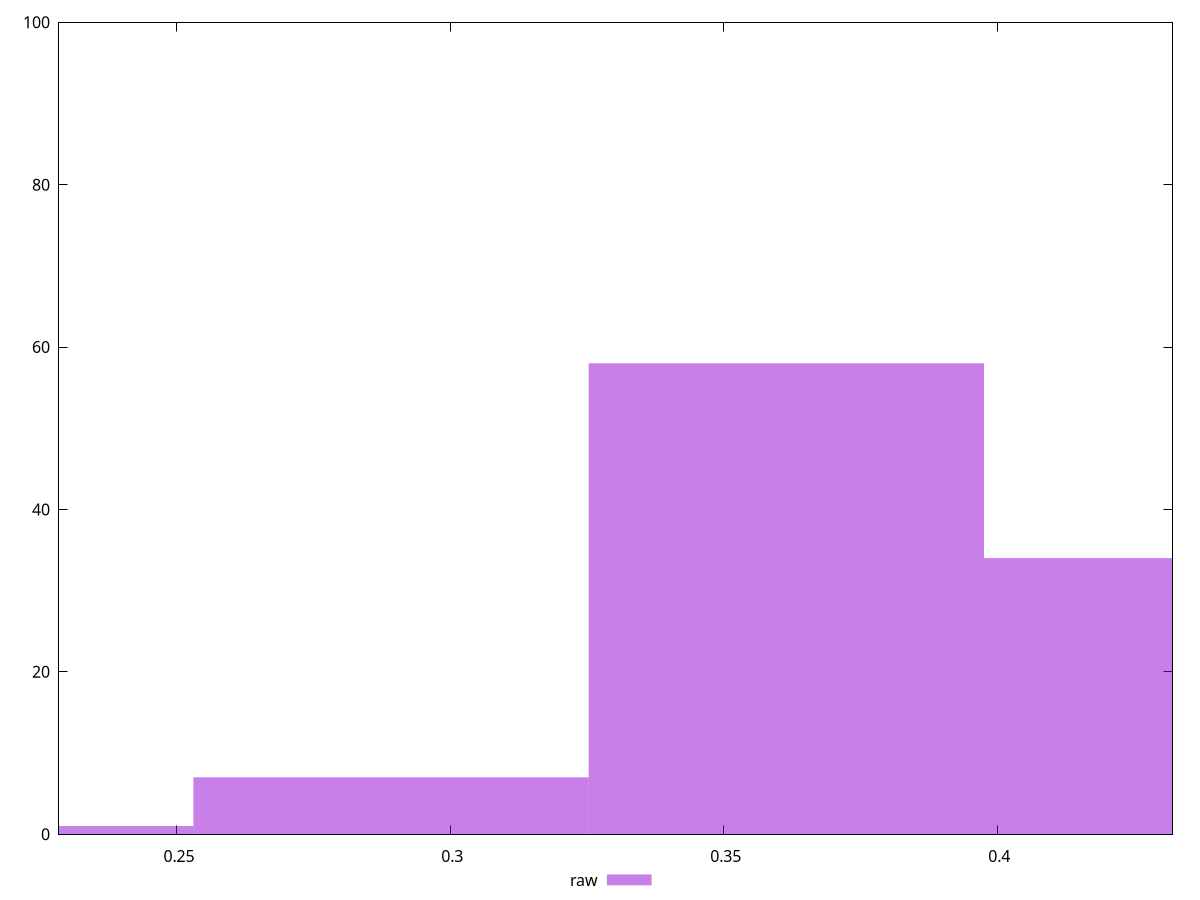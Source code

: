 reset

$raw <<EOF
0.36143549110255935 58
0.4337225893230712 34
0.2168612946615356 1
0.28914839288204747 7
EOF

set key outside below
set boxwidth 0.07228709822051187
set xrange [0.22844019359041387:0.4320389126391154]
set yrange [0:100]
set trange [0:100]
set style fill transparent solid 0.5 noborder
set terminal svg size 640, 490 enhanced background rgb 'white'
set output "reprap/meta/pScore/samples/pages+cached+noexternal/raw/histogram.svg"

plot $raw title "raw" with boxes

reset
